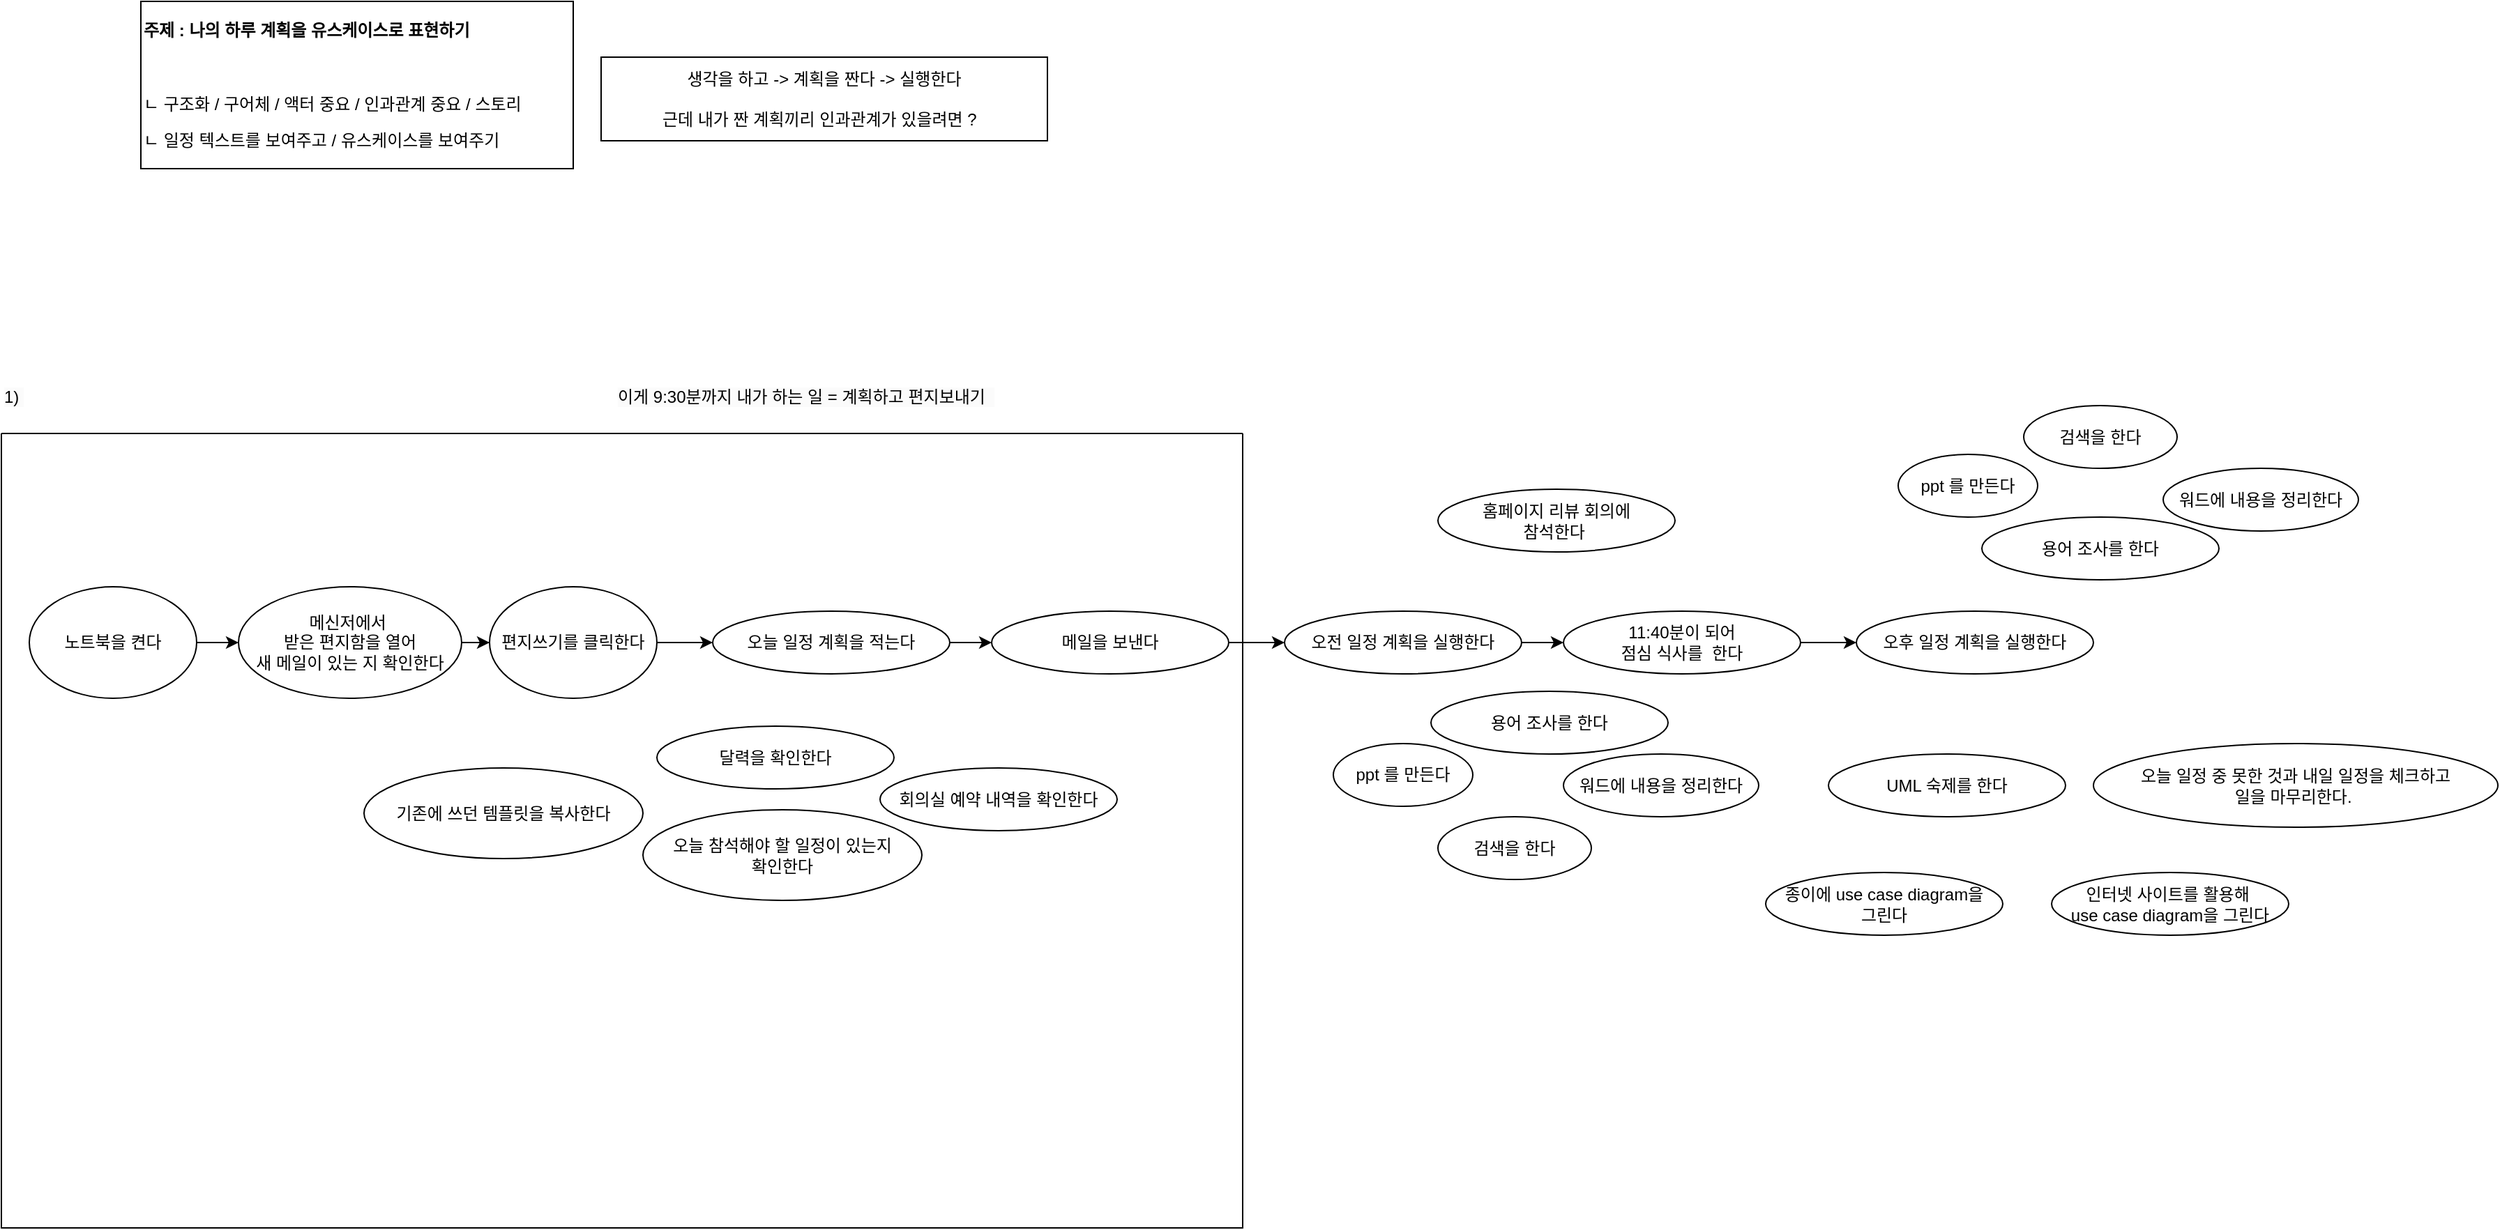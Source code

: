 <mxfile version="21.7.1" type="github">
  <diagram name="페이지-1" id="b-UZYAw1pXOODbbfBWXU">
    <mxGraphModel dx="2901" dy="2311" grid="1" gridSize="10" guides="1" tooltips="1" connect="1" arrows="1" fold="1" page="1" pageScale="1" pageWidth="827" pageHeight="1169" math="0" shadow="0">
      <root>
        <mxCell id="0" />
        <mxCell id="1" parent="0" />
        <mxCell id="Z9UkNsEjIgAB2yaQEzFp-3" value="생각을 하고 -&amp;gt; 계획을 짠다 -&amp;gt; 실행한다&lt;br&gt;&lt;br&gt;근데 내가 짠 계획끼리 인과관계가 있을려면 ?&amp;nbsp;&amp;nbsp;" style="rounded=0;whiteSpace=wrap;html=1;" parent="1" vertex="1">
          <mxGeometry x="350" width="320" height="60" as="geometry" />
        </mxCell>
        <mxCell id="Z9UkNsEjIgAB2yaQEzFp-14" value="" style="swimlane;startSize=0;" parent="1" vertex="1">
          <mxGeometry x="-80" y="270" width="890" height="570" as="geometry" />
        </mxCell>
        <mxCell id="bCG06Xong5YbKZuL8soF-28" value="" style="edgeStyle=orthogonalEdgeStyle;rounded=0;orthogonalLoop=1;jettySize=auto;html=1;" edge="1" parent="Z9UkNsEjIgAB2yaQEzFp-14" source="bCG06Xong5YbKZuL8soF-2" target="Z9UkNsEjIgAB2yaQEzFp-6">
          <mxGeometry relative="1" as="geometry" />
        </mxCell>
        <mxCell id="bCG06Xong5YbKZuL8soF-2" value="편지쓰기를 클릭한다" style="ellipse;whiteSpace=wrap;html=1;" vertex="1" parent="Z9UkNsEjIgAB2yaQEzFp-14">
          <mxGeometry x="350" y="110" width="120" height="80" as="geometry" />
        </mxCell>
        <mxCell id="Z9UkNsEjIgAB2yaQEzFp-11" value="오늘 참석해야 할 일정이 있는지 &lt;br&gt;확인한다" style="ellipse;whiteSpace=wrap;html=1;" parent="Z9UkNsEjIgAB2yaQEzFp-14" vertex="1">
          <mxGeometry x="460" y="270" width="200" height="65" as="geometry" />
        </mxCell>
        <mxCell id="bCG06Xong5YbKZuL8soF-26" value="" style="edgeStyle=orthogonalEdgeStyle;rounded=0;orthogonalLoop=1;jettySize=auto;html=1;" edge="1" parent="Z9UkNsEjIgAB2yaQEzFp-14" source="bCG06Xong5YbKZuL8soF-6" target="bCG06Xong5YbKZuL8soF-7">
          <mxGeometry relative="1" as="geometry" />
        </mxCell>
        <mxCell id="bCG06Xong5YbKZuL8soF-6" value="노트북을 켠다" style="ellipse;whiteSpace=wrap;html=1;" vertex="1" parent="Z9UkNsEjIgAB2yaQEzFp-14">
          <mxGeometry x="20" y="110" width="120" height="80" as="geometry" />
        </mxCell>
        <mxCell id="bCG06Xong5YbKZuL8soF-27" value="" style="edgeStyle=orthogonalEdgeStyle;rounded=0;orthogonalLoop=1;jettySize=auto;html=1;" edge="1" parent="Z9UkNsEjIgAB2yaQEzFp-14" source="bCG06Xong5YbKZuL8soF-7" target="bCG06Xong5YbKZuL8soF-2">
          <mxGeometry relative="1" as="geometry" />
        </mxCell>
        <mxCell id="bCG06Xong5YbKZuL8soF-7" value="메신저에서&amp;nbsp;&lt;br&gt;받은 편지함을 열어&lt;br&gt;새 메일이 있는 지 확인한다" style="ellipse;whiteSpace=wrap;html=1;" vertex="1" parent="Z9UkNsEjIgAB2yaQEzFp-14">
          <mxGeometry x="170" y="110" width="160" height="80" as="geometry" />
        </mxCell>
        <mxCell id="bCG06Xong5YbKZuL8soF-29" value="" style="edgeStyle=orthogonalEdgeStyle;rounded=0;orthogonalLoop=1;jettySize=auto;html=1;" edge="1" parent="Z9UkNsEjIgAB2yaQEzFp-14" source="Z9UkNsEjIgAB2yaQEzFp-6" target="Z9UkNsEjIgAB2yaQEzFp-9">
          <mxGeometry relative="1" as="geometry" />
        </mxCell>
        <mxCell id="Z9UkNsEjIgAB2yaQEzFp-6" value="오늘 일정 계획을 적는다" style="ellipse;whiteSpace=wrap;html=1;" parent="Z9UkNsEjIgAB2yaQEzFp-14" vertex="1">
          <mxGeometry x="510" y="127.5" width="170" height="45" as="geometry" />
        </mxCell>
        <mxCell id="bCG06Xong5YbKZuL8soF-10" value="달력을 확인한다" style="ellipse;whiteSpace=wrap;html=1;" vertex="1" parent="Z9UkNsEjIgAB2yaQEzFp-14">
          <mxGeometry x="470" y="210" width="170" height="45" as="geometry" />
        </mxCell>
        <mxCell id="bCG06Xong5YbKZuL8soF-11" value="회의실 예약 내역을 확인한다" style="ellipse;whiteSpace=wrap;html=1;" vertex="1" parent="Z9UkNsEjIgAB2yaQEzFp-14">
          <mxGeometry x="630" y="240" width="170" height="45" as="geometry" />
        </mxCell>
        <mxCell id="Z9UkNsEjIgAB2yaQEzFp-12" value="기존에 쓰던 템플릿을 복사한다" style="ellipse;whiteSpace=wrap;html=1;" parent="Z9UkNsEjIgAB2yaQEzFp-14" vertex="1">
          <mxGeometry x="260" y="240" width="200" height="65" as="geometry" />
        </mxCell>
        <mxCell id="Z9UkNsEjIgAB2yaQEzFp-9" value="메일을 보낸다" style="ellipse;whiteSpace=wrap;html=1;" parent="Z9UkNsEjIgAB2yaQEzFp-14" vertex="1">
          <mxGeometry x="710" y="127.5" width="170" height="45" as="geometry" />
        </mxCell>
        <mxCell id="Z9UkNsEjIgAB2yaQEzFp-15" value="&lt;span style=&quot;color: rgb(0, 0, 0); font-family: Helvetica; font-size: 12px; font-style: normal; font-variant-ligatures: normal; font-variant-caps: normal; font-weight: 400; letter-spacing: normal; orphans: 2; text-align: center; text-indent: 0px; text-transform: none; widows: 2; word-spacing: 0px; -webkit-text-stroke-width: 0px; background-color: rgb(251, 251, 251); text-decoration-thickness: initial; text-decoration-style: initial; text-decoration-color: initial; float: none; display: inline !important;&quot;&gt;이게 9:30분까지 내가 하는 일 = 계획하고 편지보내기&amp;nbsp;&amp;nbsp;&lt;/span&gt;" style="text;whiteSpace=wrap;html=1;" parent="1" vertex="1">
          <mxGeometry x="360" y="230" width="300" height="30" as="geometry" />
        </mxCell>
        <mxCell id="bCG06Xong5YbKZuL8soF-1" value="&lt;p&gt;&lt;strong&gt;주제 : 나의 하루 계획을 유스케이스로 표현하기&lt;/strong&gt;&lt;/p&gt;&lt;br&gt;&lt;p&gt;ㄴ 구조화  / 구어체 / 액터 중요 / 인과관계 중요  / 스토리&lt;/p&gt;&lt;p&gt;&lt;span style=&quot;background-color: initial;&quot;&gt;ㄴ 일정 텍스트를 보여주고 / 유스케이스를 보여주기&lt;/span&gt;&lt;/p&gt;" style="rounded=0;whiteSpace=wrap;html=1;align=left;" vertex="1" parent="1">
          <mxGeometry x="20" y="-40" width="310" height="120" as="geometry" />
        </mxCell>
        <mxCell id="bCG06Xong5YbKZuL8soF-35" value="" style="edgeStyle=orthogonalEdgeStyle;rounded=0;orthogonalLoop=1;jettySize=auto;html=1;" edge="1" parent="1" source="bCG06Xong5YbKZuL8soF-15" target="bCG06Xong5YbKZuL8soF-34">
          <mxGeometry relative="1" as="geometry" />
        </mxCell>
        <mxCell id="bCG06Xong5YbKZuL8soF-15" value="오전 일정 계획을 실행한다" style="ellipse;whiteSpace=wrap;html=1;" vertex="1" parent="1">
          <mxGeometry x="840" y="397.5" width="170" height="45" as="geometry" />
        </mxCell>
        <mxCell id="bCG06Xong5YbKZuL8soF-16" value="용어 조사를 한다" style="ellipse;whiteSpace=wrap;html=1;" vertex="1" parent="1">
          <mxGeometry x="1340" y="330" width="170" height="45" as="geometry" />
        </mxCell>
        <mxCell id="bCG06Xong5YbKZuL8soF-17" value="UML 숙제를 한다" style="ellipse;whiteSpace=wrap;html=1;" vertex="1" parent="1">
          <mxGeometry x="1230" y="500" width="170" height="45" as="geometry" />
        </mxCell>
        <mxCell id="bCG06Xong5YbKZuL8soF-18" value="홈페이지 리뷰 회의에 &lt;br&gt;참석한다&amp;nbsp;" style="ellipse;whiteSpace=wrap;html=1;" vertex="1" parent="1">
          <mxGeometry x="950" y="310" width="170" height="45" as="geometry" />
        </mxCell>
        <mxCell id="bCG06Xong5YbKZuL8soF-19" value="오늘 일정 중 못한 것과 내일 일정을 체크하고&lt;br&gt;일을 마무리한다.&amp;nbsp;" style="ellipse;whiteSpace=wrap;html=1;" vertex="1" parent="1">
          <mxGeometry x="1420" y="492.5" width="290" height="60" as="geometry" />
        </mxCell>
        <mxCell id="bCG06Xong5YbKZuL8soF-20" value="검색을 한다" style="ellipse;whiteSpace=wrap;html=1;" vertex="1" parent="1">
          <mxGeometry x="1370" y="250" width="110" height="45" as="geometry" />
        </mxCell>
        <mxCell id="bCG06Xong5YbKZuL8soF-21" value="워드에 내용을 정리한다" style="ellipse;whiteSpace=wrap;html=1;" vertex="1" parent="1">
          <mxGeometry x="1470" y="295" width="140" height="45" as="geometry" />
        </mxCell>
        <mxCell id="bCG06Xong5YbKZuL8soF-22" value="ppt 를 만든다" style="ellipse;whiteSpace=wrap;html=1;" vertex="1" parent="1">
          <mxGeometry x="1280" y="285" width="100" height="45" as="geometry" />
        </mxCell>
        <mxCell id="bCG06Xong5YbKZuL8soF-24" value="종이에 use case diagram을 &lt;br&gt;그린다" style="ellipse;whiteSpace=wrap;html=1;" vertex="1" parent="1">
          <mxGeometry x="1185" y="585" width="170" height="45" as="geometry" />
        </mxCell>
        <mxCell id="bCG06Xong5YbKZuL8soF-25" value="인터넷 사이트를 활용해&amp;nbsp;&lt;br&gt;use case diagram을 그린다" style="ellipse;whiteSpace=wrap;html=1;" vertex="1" parent="1">
          <mxGeometry x="1390" y="585" width="170" height="45" as="geometry" />
        </mxCell>
        <mxCell id="bCG06Xong5YbKZuL8soF-30" value="" style="edgeStyle=orthogonalEdgeStyle;rounded=0;orthogonalLoop=1;jettySize=auto;html=1;" edge="1" parent="1" source="Z9UkNsEjIgAB2yaQEzFp-9" target="bCG06Xong5YbKZuL8soF-15">
          <mxGeometry relative="1" as="geometry" />
        </mxCell>
        <mxCell id="bCG06Xong5YbKZuL8soF-32" value="오후 일정 계획을 실행한다" style="ellipse;whiteSpace=wrap;html=1;" vertex="1" parent="1">
          <mxGeometry x="1250" y="397.5" width="170" height="45" as="geometry" />
        </mxCell>
        <mxCell id="bCG06Xong5YbKZuL8soF-36" value="" style="edgeStyle=orthogonalEdgeStyle;rounded=0;orthogonalLoop=1;jettySize=auto;html=1;" edge="1" parent="1" source="bCG06Xong5YbKZuL8soF-34" target="bCG06Xong5YbKZuL8soF-32">
          <mxGeometry relative="1" as="geometry" />
        </mxCell>
        <mxCell id="bCG06Xong5YbKZuL8soF-34" value="11:40분이 되어 &lt;br&gt;점심 식사를&amp;nbsp; 한다" style="ellipse;whiteSpace=wrap;html=1;" vertex="1" parent="1">
          <mxGeometry x="1040" y="397.5" width="170" height="45" as="geometry" />
        </mxCell>
        <mxCell id="bCG06Xong5YbKZuL8soF-37" value="용어 조사를 한다" style="ellipse;whiteSpace=wrap;html=1;" vertex="1" parent="1">
          <mxGeometry x="945" y="455" width="170" height="45" as="geometry" />
        </mxCell>
        <mxCell id="bCG06Xong5YbKZuL8soF-38" value="검색을 한다" style="ellipse;whiteSpace=wrap;html=1;" vertex="1" parent="1">
          <mxGeometry x="950" y="545" width="110" height="45" as="geometry" />
        </mxCell>
        <mxCell id="bCG06Xong5YbKZuL8soF-39" value="워드에 내용을 정리한다" style="ellipse;whiteSpace=wrap;html=1;" vertex="1" parent="1">
          <mxGeometry x="1040" y="500" width="140" height="45" as="geometry" />
        </mxCell>
        <mxCell id="bCG06Xong5YbKZuL8soF-40" value="ppt 를 만든다" style="ellipse;whiteSpace=wrap;html=1;" vertex="1" parent="1">
          <mxGeometry x="875" y="492.5" width="100" height="45" as="geometry" />
        </mxCell>
        <mxCell id="bCG06Xong5YbKZuL8soF-42" value="&lt;span style=&quot;color: rgb(0, 0, 0); font-family: Helvetica; font-size: 12px; font-style: normal; font-variant-ligatures: normal; font-variant-caps: normal; font-weight: 400; letter-spacing: normal; orphans: 2; text-align: center; text-indent: 0px; text-transform: none; widows: 2; word-spacing: 0px; -webkit-text-stroke-width: 0px; background-color: rgb(251, 251, 251); text-decoration-thickness: initial; text-decoration-style: initial; text-decoration-color: initial; float: none; display: inline !important;&quot;&gt;1)&amp;nbsp;&lt;/span&gt;" style="text;whiteSpace=wrap;html=1;" vertex="1" parent="1">
          <mxGeometry x="-80" y="230" width="300" height="30" as="geometry" />
        </mxCell>
      </root>
    </mxGraphModel>
  </diagram>
</mxfile>
